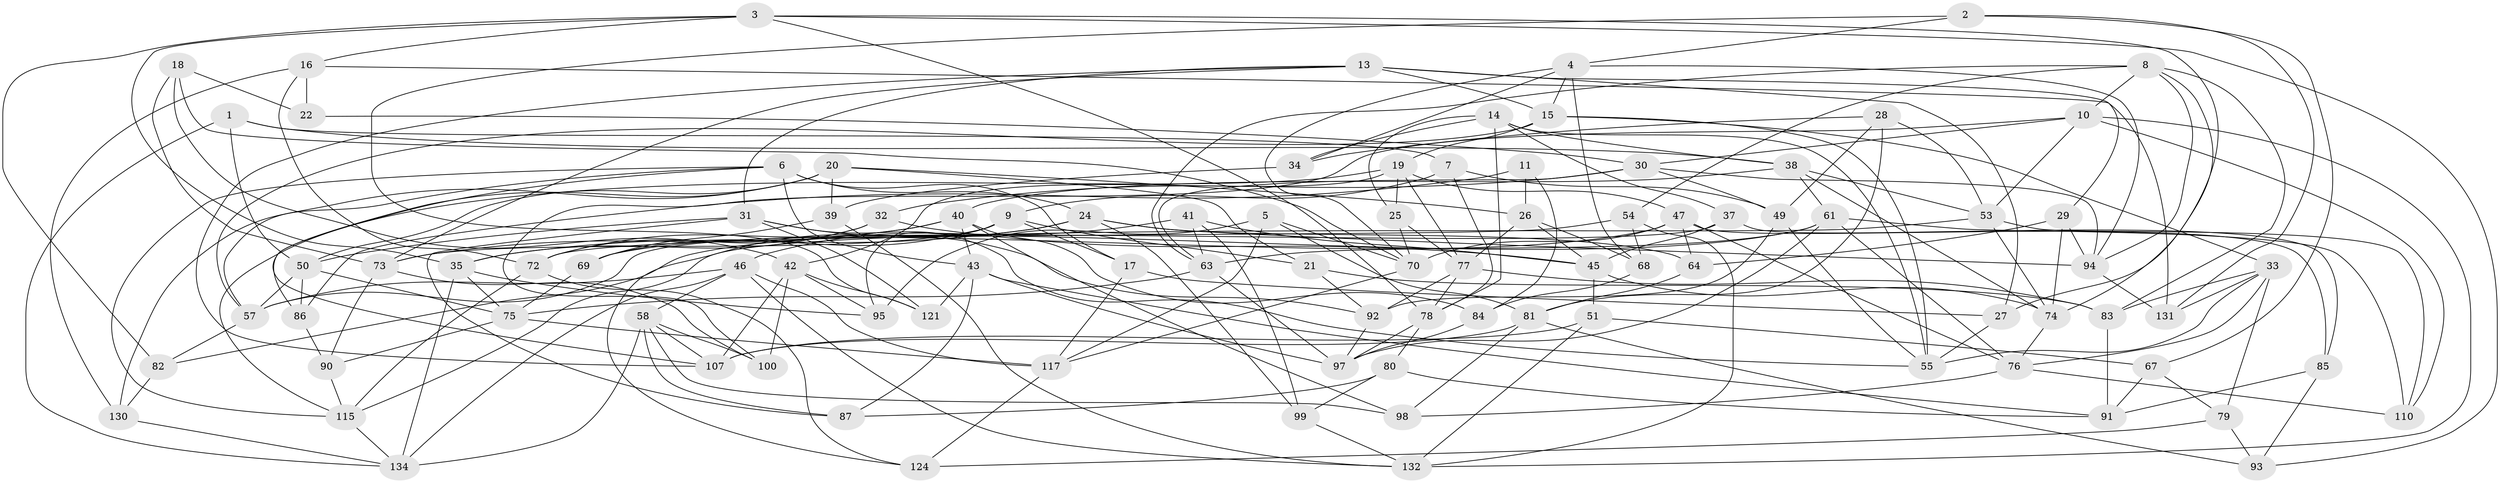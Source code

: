 // original degree distribution, {4: 1.0}
// Generated by graph-tools (version 1.1) at 2025/11/02/27/25 16:11:44]
// undirected, 94 vertices, 236 edges
graph export_dot {
graph [start="1"]
  node [color=gray90,style=filled];
  1;
  2;
  3 [super="+129"];
  4 [super="+118"];
  5;
  6 [super="+139"];
  7;
  8 [super="+105"];
  9 [super="+44"];
  10 [super="+12"];
  11;
  13 [super="+116"];
  14 [super="+141"];
  15 [super="+138"];
  16 [super="+102"];
  17;
  18;
  19 [super="+23"];
  20 [super="+65"];
  21;
  22;
  24 [super="+36"];
  25;
  26 [super="+106"];
  27;
  28;
  29;
  30 [super="+52"];
  31 [super="+113"];
  32;
  33 [super="+66"];
  34;
  35 [super="+143"];
  37;
  38 [super="+48"];
  39;
  40 [super="+60"];
  41;
  42 [super="+59"];
  43 [super="+133"];
  45 [super="+56"];
  46 [super="+135"];
  47 [super="+120"];
  49 [super="+71"];
  50 [super="+145"];
  51;
  53 [super="+89"];
  54;
  55 [super="+146"];
  57 [super="+104"];
  58 [super="+62"];
  61 [super="+119"];
  63 [super="+111"];
  64;
  67;
  68;
  69;
  70 [super="+112"];
  72 [super="+103"];
  73 [super="+125"];
  74 [super="+101"];
  75 [super="+122"];
  76 [super="+126"];
  77 [super="+144"];
  78 [super="+109"];
  79;
  80;
  81 [super="+88"];
  82;
  83 [super="+108"];
  84;
  85;
  86;
  87;
  90;
  91 [super="+96"];
  92 [super="+127"];
  93;
  94 [super="+137"];
  95;
  97 [super="+114"];
  98;
  99;
  100;
  107 [super="+128"];
  110;
  115 [super="+123"];
  117 [super="+142"];
  121;
  124;
  130;
  131;
  132 [super="+140"];
  134 [super="+136"];
  1 -- 7;
  1 -- 38;
  1 -- 50;
  1 -- 134;
  2 -- 121;
  2 -- 67;
  2 -- 4;
  2 -- 131;
  3 -- 27;
  3 -- 93;
  3 -- 82;
  3 -- 16;
  3 -- 35;
  3 -- 78;
  4 -- 34;
  4 -- 94;
  4 -- 68;
  4 -- 70;
  4 -- 15;
  5 -- 70;
  5 -- 95;
  5 -- 81;
  5 -- 117;
  6 -- 57;
  6 -- 17;
  6 -- 24;
  6 -- 43;
  6 -- 107;
  6 -- 115;
  7 -- 49;
  7 -- 9;
  7 -- 78;
  8 -- 54;
  8 -- 63;
  8 -- 74;
  8 -- 94;
  8 -- 10;
  8 -- 83;
  9 -- 95;
  9 -- 21;
  9 -- 73;
  9 -- 69;
  9 -- 17;
  10 -- 30;
  10 -- 100;
  10 -- 53;
  10 -- 132;
  10 -- 110;
  11 -- 86;
  11 -- 26 [weight=2];
  11 -- 84;
  13 -- 15;
  13 -- 73;
  13 -- 29;
  13 -- 27;
  13 -- 31;
  13 -- 107;
  14 -- 55;
  14 -- 37;
  14 -- 78;
  14 -- 25;
  14 -- 34;
  14 -- 38;
  15 -- 55;
  15 -- 19;
  15 -- 33;
  15 -- 57;
  16 -- 130;
  16 -- 131;
  16 -- 22 [weight=2];
  16 -- 72;
  17 -- 27;
  17 -- 117;
  18 -- 22;
  18 -- 73;
  18 -- 42;
  18 -- 70;
  19 -- 77;
  19 -- 115;
  19 -- 25;
  19 -- 47;
  19 -- 42;
  20 -- 130;
  20 -- 39;
  20 -- 50;
  20 -- 21;
  20 -- 86;
  20 -- 26;
  21 -- 92;
  21 -- 83;
  22 -- 30;
  24 -- 124;
  24 -- 35;
  24 -- 99;
  24 -- 64;
  24 -- 94;
  25 -- 70;
  25 -- 77;
  26 -- 68;
  26 -- 45;
  26 -- 77;
  27 -- 55;
  28 -- 81;
  28 -- 53;
  28 -- 34;
  28 -- 49;
  29 -- 94;
  29 -- 64;
  29 -- 74;
  30 -- 63;
  30 -- 32;
  30 -- 94;
  30 -- 49;
  31 -- 50;
  31 -- 121;
  31 -- 92;
  31 -- 87;
  31 -- 55;
  32 -- 72;
  32 -- 35;
  32 -- 45;
  33 -- 131;
  33 -- 83;
  33 -- 55;
  33 -- 76;
  33 -- 79;
  34 -- 39;
  35 -- 75;
  35 -- 95;
  35 -- 134;
  37 -- 85;
  37 -- 57;
  37 -- 45;
  38 -- 74;
  38 -- 40;
  38 -- 53;
  38 -- 61;
  39 -- 132;
  39 -- 69;
  40 -- 98;
  40 -- 73;
  40 -- 84;
  40 -- 72;
  40 -- 43;
  41 -- 99;
  41 -- 46;
  41 -- 45;
  41 -- 63;
  42 -- 107;
  42 -- 121;
  42 -- 95;
  42 -- 100;
  43 -- 87;
  43 -- 97;
  43 -- 91;
  43 -- 121;
  45 -- 74;
  45 -- 51;
  46 -- 58;
  46 -- 132;
  46 -- 117;
  46 -- 134;
  46 -- 57;
  47 -- 76;
  47 -- 64;
  47 -- 69;
  47 -- 85;
  47 -- 70;
  49 -- 55;
  49 -- 92 [weight=2];
  50 -- 86;
  50 -- 75;
  50 -- 57;
  51 -- 67;
  51 -- 132;
  51 -- 107;
  53 -- 74;
  53 -- 110;
  53 -- 115;
  54 -- 68;
  54 -- 132;
  54 -- 72;
  57 -- 82;
  58 -- 98;
  58 -- 87;
  58 -- 134;
  58 -- 100;
  58 -- 107;
  61 -- 97;
  61 -- 82;
  61 -- 76;
  61 -- 110;
  61 -- 63;
  63 -- 97;
  63 -- 75;
  64 -- 81;
  67 -- 79;
  67 -- 91;
  68 -- 84;
  69 -- 75;
  70 -- 117;
  72 -- 124;
  72 -- 115;
  73 -- 100;
  73 -- 90;
  74 -- 76;
  75 -- 90;
  75 -- 117;
  76 -- 98;
  76 -- 110;
  77 -- 83;
  77 -- 92;
  77 -- 78;
  78 -- 97;
  78 -- 80;
  79 -- 124;
  79 -- 93;
  80 -- 91;
  80 -- 87;
  80 -- 99;
  81 -- 107;
  81 -- 93;
  81 -- 98;
  82 -- 130;
  83 -- 91 [weight=2];
  84 -- 97;
  85 -- 93;
  85 -- 91;
  86 -- 90;
  90 -- 115;
  92 -- 97;
  94 -- 131;
  99 -- 132;
  115 -- 134;
  117 -- 124;
  130 -- 134;
}
